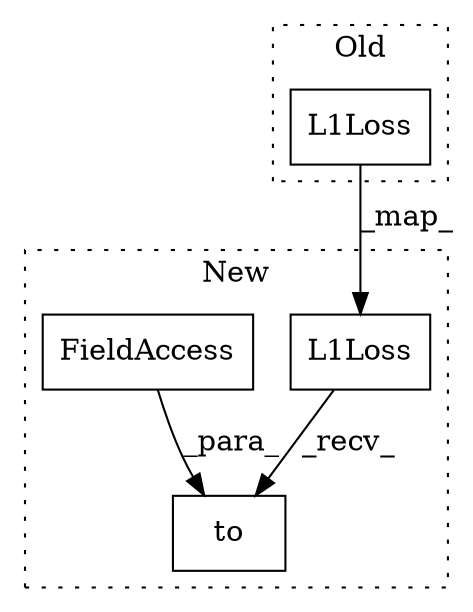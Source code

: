 digraph G {
subgraph cluster0 {
1 [label="L1Loss" a="32" s="1013" l="8" shape="box"];
label = "Old";
style="dotted";
}
subgraph cluster1 {
2 [label="L1Loss" a="32" s="1045" l="8" shape="box"];
3 [label="to" a="32" s="1054,1068" l="3,1" shape="box"];
4 [label="FieldAccess" a="22" s="1057" l="11" shape="box"];
label = "New";
style="dotted";
}
1 -> 2 [label="_map_"];
2 -> 3 [label="_recv_"];
4 -> 3 [label="_para_"];
}
